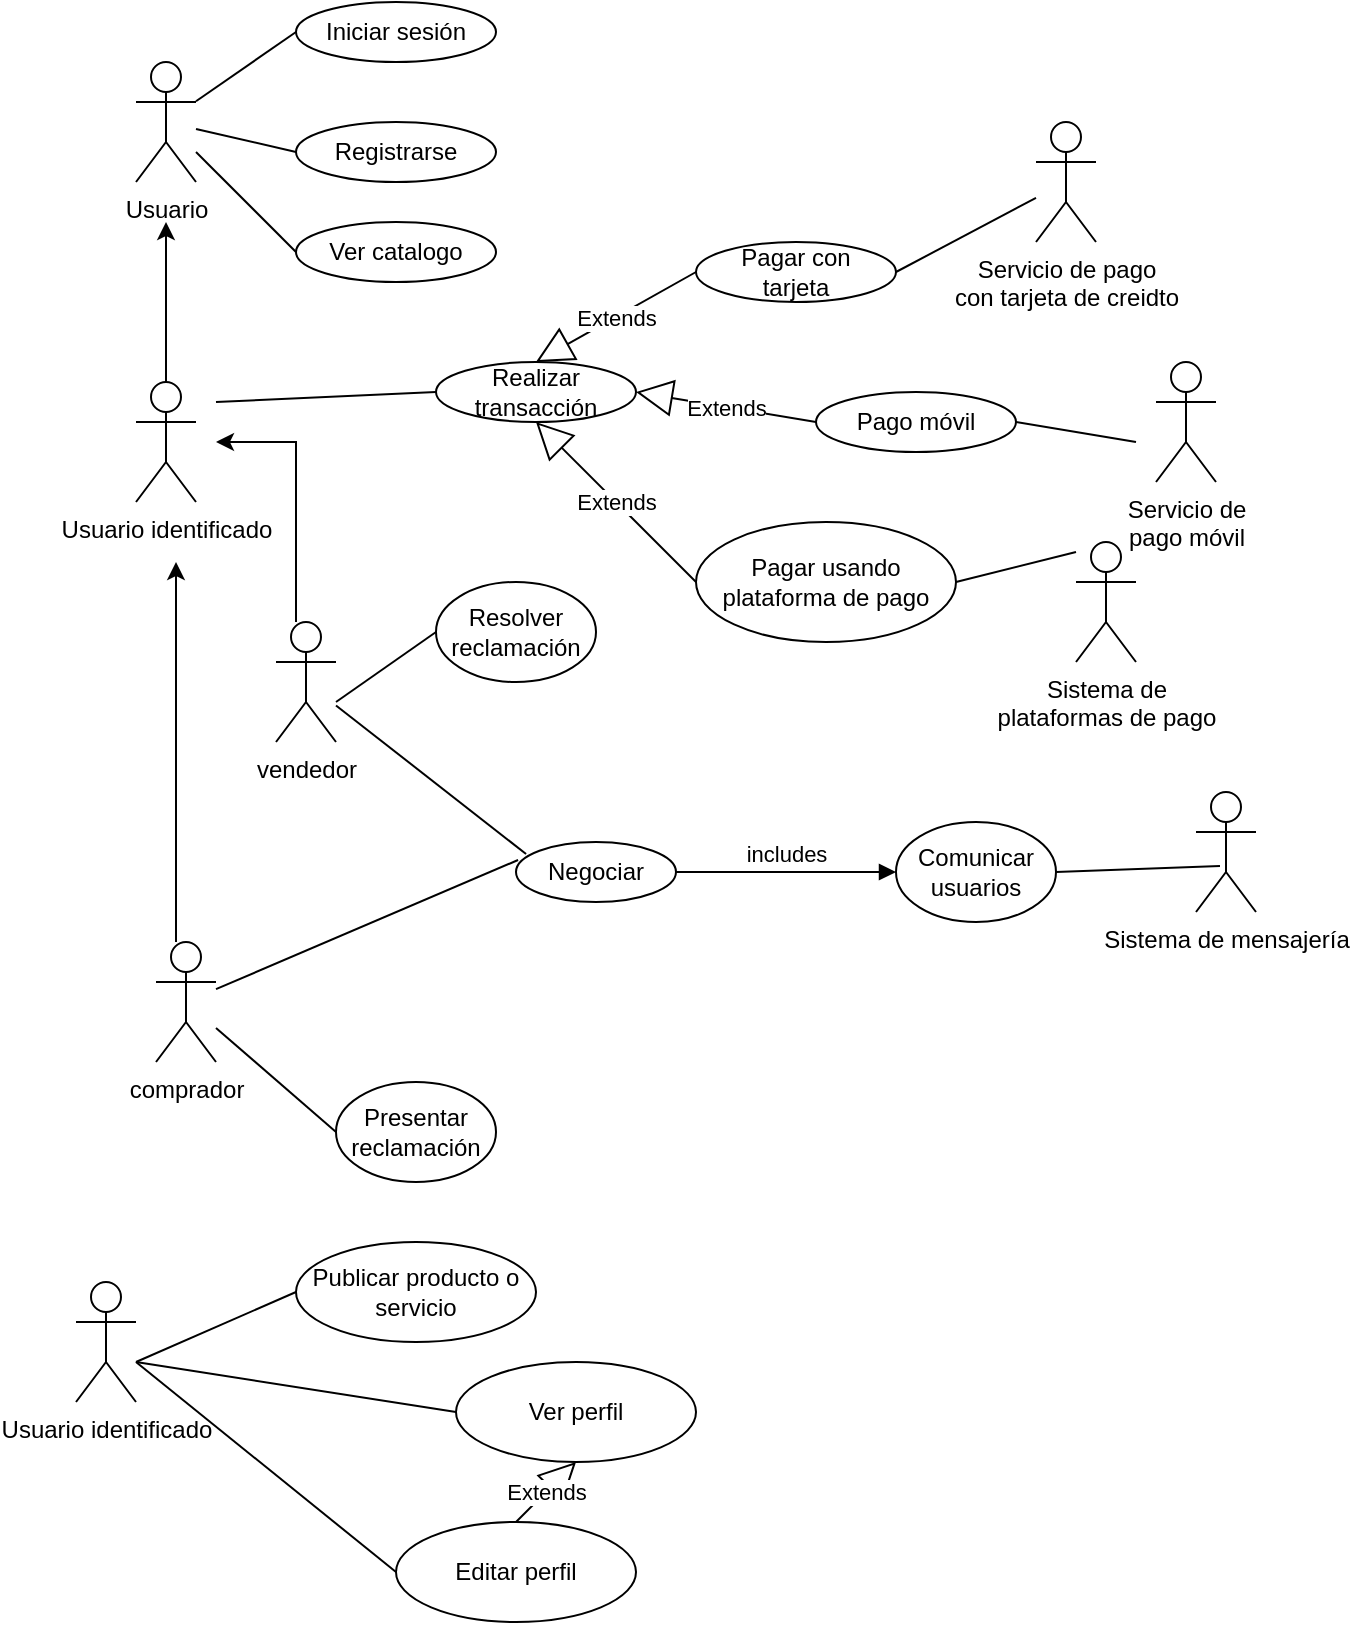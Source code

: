 <mxfile version="14.4.3" type="github">
  <diagram id="Ly9xeMRTH8l39dby5eXf" name="Page-1">
    <mxGraphModel dx="2489" dy="1963" grid="1" gridSize="10" guides="1" tooltips="1" connect="1" arrows="1" fold="1" page="1" pageScale="1" pageWidth="827" pageHeight="1169" math="0" shadow="0">
      <root>
        <mxCell id="0" />
        <mxCell id="1" parent="0" />
        <mxCell id="nMmFAEfQJAgYGgBvK24--1" value="Usuario" style="shape=umlActor;verticalLabelPosition=bottom;verticalAlign=top;html=1;" parent="1" vertex="1">
          <mxGeometry x="10" y="10" width="30" height="60" as="geometry" />
        </mxCell>
        <mxCell id="br3t5StxzEERa4oaLv2C-2" value="" style="endArrow=none;html=1;entryX=0;entryY=0.5;entryDx=0;entryDy=0;" parent="1" source="nMmFAEfQJAgYGgBvK24--1" target="br3t5StxzEERa4oaLv2C-3" edge="1">
          <mxGeometry width="50" height="50" relative="1" as="geometry">
            <mxPoint x="280" y="320" as="sourcePoint" />
            <mxPoint x="90" y="40" as="targetPoint" />
          </mxGeometry>
        </mxCell>
        <mxCell id="br3t5StxzEERa4oaLv2C-3" value="Iniciar sesión" style="ellipse;whiteSpace=wrap;html=1;" parent="1" vertex="1">
          <mxGeometry x="90" y="-20" width="100" height="30" as="geometry" />
        </mxCell>
        <mxCell id="br3t5StxzEERa4oaLv2C-4" value="" style="endArrow=none;html=1;entryX=0;entryY=0.5;entryDx=0;entryDy=0;" parent="1" source="nMmFAEfQJAgYGgBvK24--1" target="br3t5StxzEERa4oaLv2C-5" edge="1">
          <mxGeometry width="50" height="50" relative="1" as="geometry">
            <mxPoint x="90" y="100" as="sourcePoint" />
            <mxPoint x="90" y="60" as="targetPoint" />
          </mxGeometry>
        </mxCell>
        <mxCell id="br3t5StxzEERa4oaLv2C-5" value="Registrarse" style="ellipse;whiteSpace=wrap;html=1;" parent="1" vertex="1">
          <mxGeometry x="90" y="40" width="100" height="30" as="geometry" />
        </mxCell>
        <mxCell id="br3t5StxzEERa4oaLv2C-7" style="edgeStyle=orthogonalEdgeStyle;rounded=0;orthogonalLoop=1;jettySize=auto;html=1;" parent="1" source="br3t5StxzEERa4oaLv2C-6" edge="1">
          <mxGeometry relative="1" as="geometry">
            <mxPoint x="25" y="90" as="targetPoint" />
          </mxGeometry>
        </mxCell>
        <mxCell id="br3t5StxzEERa4oaLv2C-6" value="Usuario identificado" style="shape=umlActor;verticalLabelPosition=bottom;verticalAlign=top;html=1;" parent="1" vertex="1">
          <mxGeometry x="10" y="170" width="30" height="60" as="geometry" />
        </mxCell>
        <mxCell id="br3t5StxzEERa4oaLv2C-8" value="" style="endArrow=none;html=1;entryX=0;entryY=0.5;entryDx=0;entryDy=0;" parent="1" source="nMmFAEfQJAgYGgBvK24--1" target="br3t5StxzEERa4oaLv2C-9" edge="1">
          <mxGeometry width="50" height="50" relative="1" as="geometry">
            <mxPoint x="280" y="310" as="sourcePoint" />
            <mxPoint x="110" y="110" as="targetPoint" />
          </mxGeometry>
        </mxCell>
        <mxCell id="br3t5StxzEERa4oaLv2C-9" value="Ver catalogo" style="ellipse;whiteSpace=wrap;html=1;" parent="1" vertex="1">
          <mxGeometry x="90" y="90" width="100" height="30" as="geometry" />
        </mxCell>
        <mxCell id="br3t5StxzEERa4oaLv2C-16" style="edgeStyle=orthogonalEdgeStyle;rounded=0;orthogonalLoop=1;jettySize=auto;html=1;" parent="1" source="br3t5StxzEERa4oaLv2C-11" edge="1">
          <mxGeometry relative="1" as="geometry">
            <mxPoint x="30" y="260" as="targetPoint" />
            <Array as="points">
              <mxPoint x="30" y="420" />
            </Array>
          </mxGeometry>
        </mxCell>
        <mxCell id="br3t5StxzEERa4oaLv2C-11" value="comprador" style="shape=umlActor;verticalLabelPosition=bottom;verticalAlign=top;html=1;" parent="1" vertex="1">
          <mxGeometry x="20" y="450" width="30" height="60" as="geometry" />
        </mxCell>
        <mxCell id="br3t5StxzEERa4oaLv2C-15" style="edgeStyle=orthogonalEdgeStyle;rounded=0;orthogonalLoop=1;jettySize=auto;html=1;" parent="1" source="br3t5StxzEERa4oaLv2C-13" edge="1">
          <mxGeometry relative="1" as="geometry">
            <mxPoint x="50" y="200" as="targetPoint" />
            <Array as="points">
              <mxPoint x="90" y="320" />
              <mxPoint x="90" y="200" />
            </Array>
          </mxGeometry>
        </mxCell>
        <mxCell id="br3t5StxzEERa4oaLv2C-13" value="vendedor" style="shape=umlActor;verticalLabelPosition=bottom;verticalAlign=top;html=1;" parent="1" vertex="1">
          <mxGeometry x="80" y="290" width="30" height="60" as="geometry" />
        </mxCell>
        <mxCell id="br3t5StxzEERa4oaLv2C-17" value="Negociar" style="ellipse;whiteSpace=wrap;html=1;" parent="1" vertex="1">
          <mxGeometry x="200" y="400" width="80" height="30" as="geometry" />
        </mxCell>
        <mxCell id="br3t5StxzEERa4oaLv2C-18" value="" style="endArrow=none;html=1;entryX=0;entryY=0.5;entryDx=0;entryDy=0;" parent="1" target="br3t5StxzEERa4oaLv2C-19" edge="1">
          <mxGeometry width="50" height="50" relative="1" as="geometry">
            <mxPoint x="50" y="180" as="sourcePoint" />
            <mxPoint x="160" y="180" as="targetPoint" />
          </mxGeometry>
        </mxCell>
        <mxCell id="br3t5StxzEERa4oaLv2C-19" value="Realizar transacción" style="ellipse;whiteSpace=wrap;html=1;" parent="1" vertex="1">
          <mxGeometry x="160" y="160" width="100" height="30" as="geometry" />
        </mxCell>
        <mxCell id="br3t5StxzEERa4oaLv2C-21" value="Pagar con&lt;br&gt;tarjeta" style="ellipse;whiteSpace=wrap;html=1;" parent="1" vertex="1">
          <mxGeometry x="290" y="100" width="100" height="30" as="geometry" />
        </mxCell>
        <mxCell id="br3t5StxzEERa4oaLv2C-22" value="Pago móvil" style="ellipse;whiteSpace=wrap;html=1;" parent="1" vertex="1">
          <mxGeometry x="350" y="175" width="100" height="30" as="geometry" />
        </mxCell>
        <mxCell id="br3t5StxzEERa4oaLv2C-23" value="Pagar usando plataforma de pago" style="ellipse;whiteSpace=wrap;html=1;" parent="1" vertex="1">
          <mxGeometry x="290" y="240" width="130" height="60" as="geometry" />
        </mxCell>
        <mxCell id="br3t5StxzEERa4oaLv2C-28" value="" style="endArrow=none;html=1;exitX=1;exitY=0.5;exitDx=0;exitDy=0;" parent="1" source="br3t5StxzEERa4oaLv2C-23" edge="1">
          <mxGeometry width="50" height="50" relative="1" as="geometry">
            <mxPoint x="440" y="250" as="sourcePoint" />
            <mxPoint x="480" y="255" as="targetPoint" />
          </mxGeometry>
        </mxCell>
        <mxCell id="br3t5StxzEERa4oaLv2C-29" value="" style="endArrow=none;html=1;exitX=1;exitY=0.5;exitDx=0;exitDy=0;" parent="1" source="br3t5StxzEERa4oaLv2C-22" edge="1">
          <mxGeometry width="50" height="50" relative="1" as="geometry">
            <mxPoint x="420" y="210" as="sourcePoint" />
            <mxPoint x="510" y="200" as="targetPoint" />
          </mxGeometry>
        </mxCell>
        <mxCell id="br3t5StxzEERa4oaLv2C-30" value="" style="endArrow=none;html=1;exitX=1;exitY=0.5;exitDx=0;exitDy=0;" parent="1" source="br3t5StxzEERa4oaLv2C-21" target="br3t5StxzEERa4oaLv2C-33" edge="1">
          <mxGeometry width="50" height="50" relative="1" as="geometry">
            <mxPoint x="400" y="140" as="sourcePoint" />
            <mxPoint x="460" y="145" as="targetPoint" />
          </mxGeometry>
        </mxCell>
        <mxCell id="br3t5StxzEERa4oaLv2C-31" value="Sistema de &lt;br&gt;plataformas de pago" style="shape=umlActor;verticalLabelPosition=bottom;verticalAlign=top;html=1;" parent="1" vertex="1">
          <mxGeometry x="480" y="250" width="30" height="60" as="geometry" />
        </mxCell>
        <mxCell id="br3t5StxzEERa4oaLv2C-32" value="Servicio de&lt;br&gt;pago móvil" style="shape=umlActor;verticalLabelPosition=bottom;verticalAlign=top;html=1;" parent="1" vertex="1">
          <mxGeometry x="520" y="160" width="30" height="60" as="geometry" />
        </mxCell>
        <mxCell id="br3t5StxzEERa4oaLv2C-33" value="Servicio de pago&lt;br&gt;con tarjeta de creidto" style="shape=umlActor;verticalLabelPosition=bottom;verticalAlign=top;html=1;" parent="1" vertex="1">
          <mxGeometry x="460" y="40" width="30" height="60" as="geometry" />
        </mxCell>
        <mxCell id="br3t5StxzEERa4oaLv2C-36" value="Extends" style="endArrow=block;endSize=16;endFill=0;html=1;exitX=0;exitY=0.5;exitDx=0;exitDy=0;entryX=0.5;entryY=0;entryDx=0;entryDy=0;" parent="1" source="br3t5StxzEERa4oaLv2C-21" target="br3t5StxzEERa4oaLv2C-19" edge="1">
          <mxGeometry width="160" relative="1" as="geometry">
            <mxPoint x="180" y="140" as="sourcePoint" />
            <mxPoint x="250" y="90" as="targetPoint" />
          </mxGeometry>
        </mxCell>
        <mxCell id="br3t5StxzEERa4oaLv2C-37" value="Extends" style="endArrow=block;endSize=16;endFill=0;html=1;entryX=1;entryY=0.5;entryDx=0;entryDy=0;exitX=0;exitY=0.5;exitDx=0;exitDy=0;" parent="1" target="br3t5StxzEERa4oaLv2C-19" edge="1" source="br3t5StxzEERa4oaLv2C-22">
          <mxGeometry width="160" relative="1" as="geometry">
            <mxPoint x="300" y="220" as="sourcePoint" />
            <mxPoint x="420" y="174.5" as="targetPoint" />
          </mxGeometry>
        </mxCell>
        <mxCell id="br3t5StxzEERa4oaLv2C-38" value="Extends" style="endArrow=block;endSize=16;endFill=0;html=1;entryX=0.5;entryY=1;entryDx=0;entryDy=0;exitX=0;exitY=0.5;exitDx=0;exitDy=0;" parent="1" source="br3t5StxzEERa4oaLv2C-23" target="br3t5StxzEERa4oaLv2C-19" edge="1">
          <mxGeometry width="160" relative="1" as="geometry">
            <mxPoint x="180" y="240" as="sourcePoint" />
            <mxPoint x="260" y="560" as="targetPoint" />
          </mxGeometry>
        </mxCell>
        <mxCell id="br3t5StxzEERa4oaLv2C-40" value="" style="endArrow=none;html=1;entryX=0.063;entryY=0.2;entryDx=0;entryDy=0;entryPerimeter=0;" parent="1" source="br3t5StxzEERa4oaLv2C-13" target="br3t5StxzEERa4oaLv2C-17" edge="1">
          <mxGeometry width="50" height="50" relative="1" as="geometry">
            <mxPoint x="190" y="360" as="sourcePoint" />
            <mxPoint x="240" y="310" as="targetPoint" />
          </mxGeometry>
        </mxCell>
        <mxCell id="br3t5StxzEERa4oaLv2C-41" value="" style="endArrow=none;html=1;entryX=0.013;entryY=0.3;entryDx=0;entryDy=0;entryPerimeter=0;" parent="1" source="br3t5StxzEERa4oaLv2C-11" target="br3t5StxzEERa4oaLv2C-17" edge="1">
          <mxGeometry width="50" height="50" relative="1" as="geometry">
            <mxPoint x="230" y="329.91" as="sourcePoint" />
            <mxPoint x="330.04" y="396" as="targetPoint" />
          </mxGeometry>
        </mxCell>
        <mxCell id="br3t5StxzEERa4oaLv2C-42" value="" style="endArrow=none;html=1;exitX=0;exitY=0.5;exitDx=0;exitDy=0;" parent="1" source="br3t5StxzEERa4oaLv2C-43" edge="1">
          <mxGeometry width="50" height="50" relative="1" as="geometry">
            <mxPoint x="-70" y="201" as="sourcePoint" />
            <mxPoint x="10" y="660" as="targetPoint" />
          </mxGeometry>
        </mxCell>
        <mxCell id="br3t5StxzEERa4oaLv2C-43" value="Publicar producto o servicio" style="ellipse;whiteSpace=wrap;html=1;" parent="1" vertex="1">
          <mxGeometry x="90" y="600" width="120" height="50" as="geometry" />
        </mxCell>
        <mxCell id="9z-DqyAOUL4h_0XBK3L5-1" value="Ver perfil" style="ellipse;whiteSpace=wrap;html=1;" vertex="1" parent="1">
          <mxGeometry x="170" y="660" width="120" height="50" as="geometry" />
        </mxCell>
        <mxCell id="9z-DqyAOUL4h_0XBK3L5-2" value="Editar perfil" style="ellipse;whiteSpace=wrap;html=1;" vertex="1" parent="1">
          <mxGeometry x="140" y="740" width="120" height="50" as="geometry" />
        </mxCell>
        <mxCell id="9z-DqyAOUL4h_0XBK3L5-3" value="" style="endArrow=none;html=1;exitX=0;exitY=0.5;exitDx=0;exitDy=0;" edge="1" parent="1" source="9z-DqyAOUL4h_0XBK3L5-2">
          <mxGeometry width="50" height="50" relative="1" as="geometry">
            <mxPoint x="250" y="350" as="sourcePoint" />
            <mxPoint x="10" y="660" as="targetPoint" />
          </mxGeometry>
        </mxCell>
        <mxCell id="9z-DqyAOUL4h_0XBK3L5-4" value="" style="endArrow=none;html=1;exitX=0;exitY=0.5;exitDx=0;exitDy=0;" edge="1" parent="1" source="9z-DqyAOUL4h_0XBK3L5-1">
          <mxGeometry width="50" height="50" relative="1" as="geometry">
            <mxPoint x="250" y="350" as="sourcePoint" />
            <mxPoint x="10" y="660" as="targetPoint" />
          </mxGeometry>
        </mxCell>
        <mxCell id="9z-DqyAOUL4h_0XBK3L5-5" value="Extends" style="endArrow=block;endSize=16;endFill=0;html=1;entryX=0.5;entryY=1;entryDx=0;entryDy=0;exitX=0.5;exitY=0;exitDx=0;exitDy=0;" edge="1" parent="1" source="9z-DqyAOUL4h_0XBK3L5-2" target="9z-DqyAOUL4h_0XBK3L5-1">
          <mxGeometry width="160" relative="1" as="geometry">
            <mxPoint x="300" y="280" as="sourcePoint" />
            <mxPoint x="220" y="200" as="targetPoint" />
          </mxGeometry>
        </mxCell>
        <mxCell id="9z-DqyAOUL4h_0XBK3L5-9" value="Comunicar usuarios" style="ellipse;whiteSpace=wrap;html=1;" vertex="1" parent="1">
          <mxGeometry x="390" y="390" width="80" height="50" as="geometry" />
        </mxCell>
        <mxCell id="9z-DqyAOUL4h_0XBK3L5-10" value="includes" style="html=1;verticalAlign=bottom;endArrow=block;exitX=1;exitY=0.5;exitDx=0;exitDy=0;entryX=0;entryY=0.5;entryDx=0;entryDy=0;" edge="1" parent="1" source="br3t5StxzEERa4oaLv2C-17" target="9z-DqyAOUL4h_0XBK3L5-9">
          <mxGeometry width="80" relative="1" as="geometry">
            <mxPoint x="230" y="340" as="sourcePoint" />
            <mxPoint x="310" y="340" as="targetPoint" />
          </mxGeometry>
        </mxCell>
        <mxCell id="9z-DqyAOUL4h_0XBK3L5-11" value="Sistema de mensajería" style="shape=umlActor;verticalLabelPosition=bottom;verticalAlign=top;html=1;" vertex="1" parent="1">
          <mxGeometry x="540" y="375" width="30" height="60" as="geometry" />
        </mxCell>
        <mxCell id="9z-DqyAOUL4h_0XBK3L5-12" value="" style="endArrow=none;html=1;exitX=1;exitY=0.5;exitDx=0;exitDy=0;entryX=0.4;entryY=0.617;entryDx=0;entryDy=0;entryPerimeter=0;" edge="1" parent="1" source="9z-DqyAOUL4h_0XBK3L5-9" target="9z-DqyAOUL4h_0XBK3L5-11">
          <mxGeometry width="50" height="50" relative="1" as="geometry">
            <mxPoint x="250" y="360" as="sourcePoint" />
            <mxPoint x="300" y="310" as="targetPoint" />
          </mxGeometry>
        </mxCell>
        <mxCell id="9z-DqyAOUL4h_0XBK3L5-15" value="Presentar&lt;br&gt;reclamación" style="ellipse;whiteSpace=wrap;html=1;" vertex="1" parent="1">
          <mxGeometry x="110" y="520" width="80" height="50" as="geometry" />
        </mxCell>
        <mxCell id="9z-DqyAOUL4h_0XBK3L5-16" value="Resolver&lt;br&gt;reclamación" style="ellipse;whiteSpace=wrap;html=1;" vertex="1" parent="1">
          <mxGeometry x="160" y="270" width="80" height="50" as="geometry" />
        </mxCell>
        <mxCell id="9z-DqyAOUL4h_0XBK3L5-17" value="" style="endArrow=none;html=1;entryX=0;entryY=0.5;entryDx=0;entryDy=0;" edge="1" parent="1" target="9z-DqyAOUL4h_0XBK3L5-16">
          <mxGeometry width="50" height="50" relative="1" as="geometry">
            <mxPoint x="110" y="330" as="sourcePoint" />
            <mxPoint x="290" y="280" as="targetPoint" />
          </mxGeometry>
        </mxCell>
        <mxCell id="9z-DqyAOUL4h_0XBK3L5-18" value="" style="endArrow=none;html=1;entryX=0;entryY=0.5;entryDx=0;entryDy=0;" edge="1" parent="1" source="br3t5StxzEERa4oaLv2C-11" target="9z-DqyAOUL4h_0XBK3L5-15">
          <mxGeometry width="50" height="50" relative="1" as="geometry">
            <mxPoint x="60" y="480" as="sourcePoint" />
            <mxPoint x="290" y="280" as="targetPoint" />
          </mxGeometry>
        </mxCell>
        <mxCell id="9z-DqyAOUL4h_0XBK3L5-19" value="Usuario identificado" style="shape=umlActor;verticalLabelPosition=bottom;verticalAlign=top;html=1;" vertex="1" parent="1">
          <mxGeometry x="-20" y="620" width="30" height="60" as="geometry" />
        </mxCell>
      </root>
    </mxGraphModel>
  </diagram>
</mxfile>
